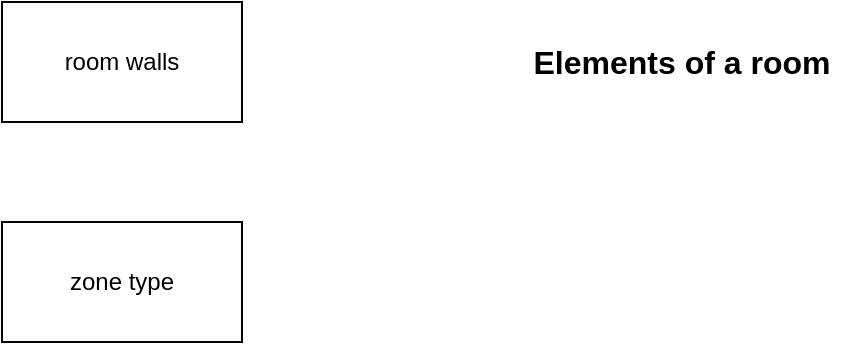 <mxfile version="14.4.3" type="device"><diagram id="v3lZU24xavFkp4ufYUSO" name="Page-1"><mxGraphModel dx="1038" dy="607" grid="1" gridSize="10" guides="1" tooltips="1" connect="1" arrows="1" fold="1" page="1" pageScale="1" pageWidth="850" pageHeight="1100" math="0" shadow="0"><root><mxCell id="0"/><mxCell id="1" parent="0"/><mxCell id="LzwxMLQOUtPo7JYkS2uO-1" value="room walls" style="rounded=0;whiteSpace=wrap;html=1;" vertex="1" parent="1"><mxGeometry x="90" y="60" width="120" height="60" as="geometry"/></mxCell><mxCell id="LzwxMLQOUtPo7JYkS2uO-2" value="zone type" style="rounded=0;whiteSpace=wrap;html=1;" vertex="1" parent="1"><mxGeometry x="90" y="170" width="120" height="60" as="geometry"/></mxCell><mxCell id="LzwxMLQOUtPo7JYkS2uO-3" value="&lt;font style=&quot;font-size: 16px&quot;&gt;&lt;b&gt;Elements of a room&lt;/b&gt;&lt;/font&gt;" style="text;html=1;strokeColor=none;fillColor=none;align=center;verticalAlign=middle;whiteSpace=wrap;rounded=0;" vertex="1" parent="1"><mxGeometry x="340" y="80" width="180" height="20" as="geometry"/></mxCell></root></mxGraphModel></diagram></mxfile>